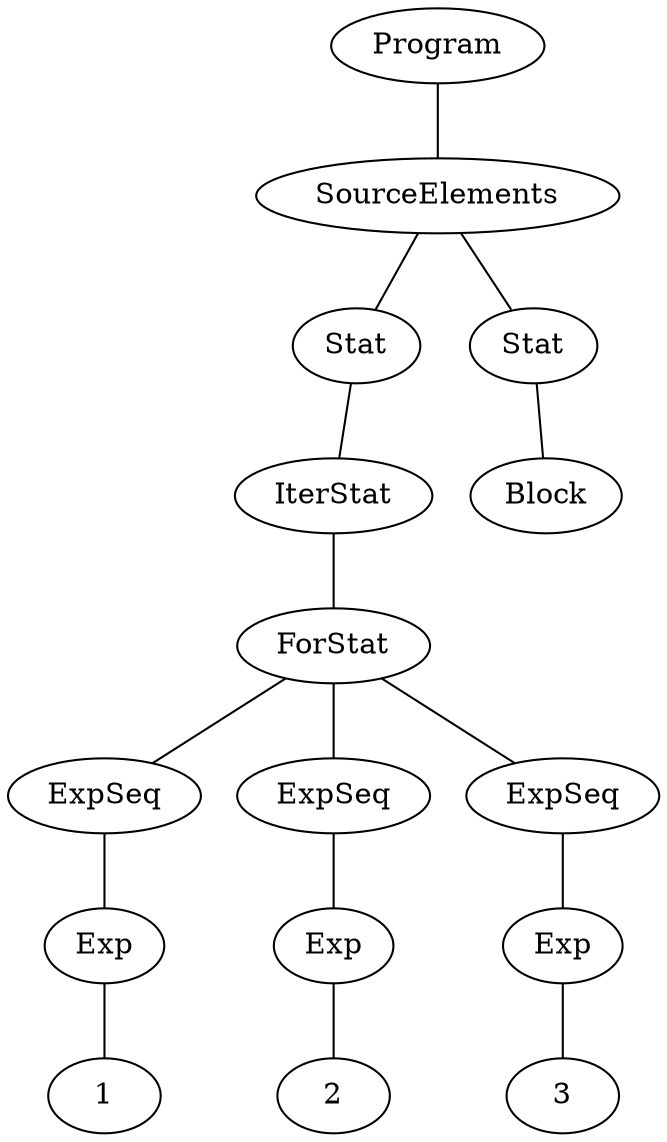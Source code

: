graph vis {
	node328[label="Program"]
	node328 -- node327
	node327[label="SourceElements"]
	node327 -- node324
	node324[label="Stat"]
	node324 -- node323
	node323[label="IterStat"]
	node323 -- node322
	node322[label="ForStat"]
	node322 -- node315
	node315[label="ExpSeq"]
	node315 -- node314
	node314[label="Exp"]
	node314 -- node313
	node313[label="1"]
	node322 -- node318
	node318[label="ExpSeq"]
	node318 -- node317
	node317[label="Exp"]
	node317 -- node316
	node316[label="2"]
	node322 -- node321
	node321[label="ExpSeq"]
	node321 -- node320
	node320[label="Exp"]
	node320 -- node319
	node319[label="3"]
	node327 -- node326
	node326[label="Stat"]
	node326 -- node325
	node325[label="Block"]
}
